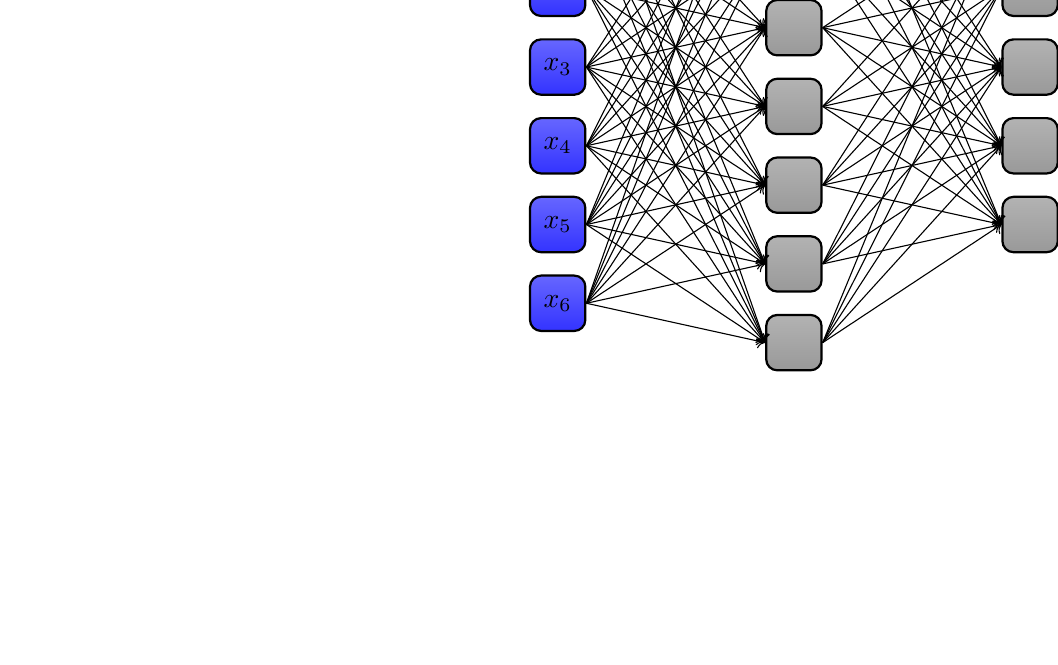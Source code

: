 ﻿\begin{tikzpicture}[
	input/.style={
		rectangle,
		draw=black,
		thick,
		align=center,
		rounded corners,
		top color=blue!60,
		bottom color=blue!80,
		minimum height=2em,
		minimum width=2em
	},
	neuron/.style={
		rectangle,
		draw=black,
		thick,
		align=center,
		rounded corners,
		top color=gray!60,
		bottom color=gray!80,
		minimum height=2em,
		minimum width=2em
	},
	output/.style={
		rectangle,
		draw=black,
		thick,
		align=center,
		rounded corners,
		top color=green!80!black,
		bottom color=green!100!black,
		minimum height=2em,
		minimum width=2em
	},
]

\foreach \x in {0, ..., 6}
	\node[input] (in\x) at (-6, -\x+3.5) {$x_\x$};

\foreach \x in {0, ..., 7}
	\node[neuron] (nin1\x) at (-3, -\x+4) {};

\foreach \x in {0, ..., 4}
	\node[neuron] (nin2\x) at (0, -\x+2.5) {};

\foreach \x in {0, ..., 2}
	\node[neuron] (nin3\x) at (3, -\x+1.5) {};

\foreach \x in {0, ..., 2}
	\node[output] (out\x) at (6, -\x+1.5) {$y_\x$};


\foreach \x in {0, ..., 6}
	\foreach \y in {0, ..., 7}
		\draw[->] (in\x.east) -- (nin1\y.west);

\foreach \x in {0, ..., 7}
	\foreach \y in {0, ..., 4}
		\draw[->] (nin1\x.east) -- (nin2\y.west);

\foreach \x in {0, ..., 4}
	\foreach \y in {0, ..., 2}
		\draw[->] (nin2\x.east) -- (nin3\y.west);

\foreach \x in {0, ..., 2}
	\foreach \y in {0, ..., 2}
		\draw[->] (nin3\x.east) -- (out\y.west);

\end{tikzpicture}
